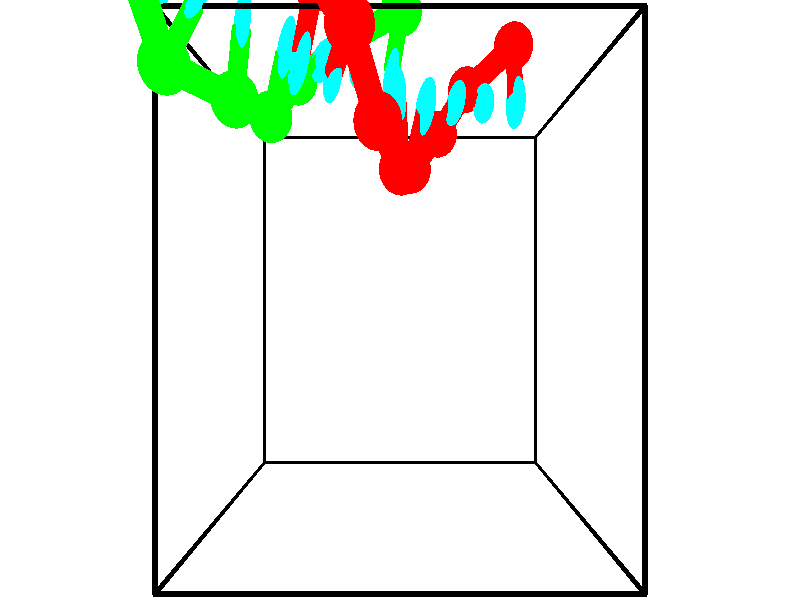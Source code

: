 // switches for output
#declare DRAW_BASES = 1; // possible values are 0, 1; only relevant for DNA ribbons
#declare DRAW_BASES_TYPE = 3; // possible values are 1, 2, 3; only relevant for DNA ribbons
#declare DRAW_FOG = 0; // set to 1 to enable fog

#include "colors.inc"

#include "transforms.inc"
background { rgb <1, 1, 1>}

#default {
   normal{
       ripples 0.25
       frequency 0.20
       turbulence 0.2
       lambda 5
   }
	finish {
		phong 0.1
		phong_size 40.
	}
}

// original window dimensions: 1024x640


// camera settings

camera {
	sky <-0, 1, 0>
	up <-0, 1, 0>
	right 1.6 * <1, 0, 0>
	location <2.5, 2.5, 11.1562>
	look_at <2.5, 2.5, 2.5>
	direction <0, 0, -8.6562>
	angle 67.0682
}


# declare cpy_camera_pos = <2.5, 2.5, 11.1562>;
# if (DRAW_FOG = 1)
fog {
	fog_type 2
	up vnormalize(cpy_camera_pos)
	color rgbt<1,1,1,0.3>
	distance 1e-5
	fog_alt 3e-3
	fog_offset 4
}
# end


// LIGHTS

# declare lum = 6;
global_settings {
	ambient_light rgb lum * <0.05, 0.05, 0.05>
	max_trace_level 15
}# declare cpy_direct_light_amount = 0.25;
light_source
{	1000 * <-1, -1, 1>,
	rgb lum * cpy_direct_light_amount
	parallel
}

light_source
{	1000 * <1, 1, -1>,
	rgb lum * cpy_direct_light_amount
	parallel
}

// strand 0

// nucleotide -1

// particle -1
sphere {
	<3.968250, 5.239293, 3.340393> 0.250000
	pigment { color rgbt <1,0,0,0> }
	no_shadow
}
cylinder {
	<3.960955, 4.859116, 3.464537>,  <3.956578, 4.631009, 3.539023>, 0.100000
	pigment { color rgbt <1,0,0,0> }
	no_shadow
}
cylinder {
	<3.960955, 4.859116, 3.464537>,  <3.968250, 5.239293, 3.340393>, 0.100000
	pigment { color rgbt <1,0,0,0> }
	no_shadow
}

// particle -1
sphere {
	<3.960955, 4.859116, 3.464537> 0.100000
	pigment { color rgbt <1,0,0,0> }
	no_shadow
}
sphere {
	0, 1
	scale<0.080000,0.200000,0.300000>
	matrix <-0.940352, 0.121773, 0.317661,
		-0.339713, -0.286054, -0.895973,
		-0.018237, -0.950445, 0.310360,
		3.955484, 4.573982, 3.557645>
	pigment { color rgbt <0,1,1,0> }
	no_shadow
}
cylinder {
	<3.399515, 4.860753, 3.027313>,  <3.968250, 5.239293, 3.340393>, 0.130000
	pigment { color rgbt <1,0,0,0> }
	no_shadow
}

// nucleotide -1

// particle -1
sphere {
	<3.399515, 4.860753, 3.027313> 0.250000
	pigment { color rgbt <1,0,0,0> }
	no_shadow
}
cylinder {
	<3.479364, 4.678696, 3.374414>,  <3.527273, 4.569461, 3.582675>, 0.100000
	pigment { color rgbt <1,0,0,0> }
	no_shadow
}
cylinder {
	<3.479364, 4.678696, 3.374414>,  <3.399515, 4.860753, 3.027313>, 0.100000
	pigment { color rgbt <1,0,0,0> }
	no_shadow
}

// particle -1
sphere {
	<3.479364, 4.678696, 3.374414> 0.100000
	pigment { color rgbt <1,0,0,0> }
	no_shadow
}
sphere {
	0, 1
	scale<0.080000,0.200000,0.300000>
	matrix <-0.953576, 0.113550, 0.278924,
		-0.225483, -0.883148, -0.411347,
		0.199623, -0.455143, 0.867753,
		3.539251, 4.542152, 3.634740>
	pigment { color rgbt <0,1,1,0> }
	no_shadow
}
cylinder {
	<2.998759, 4.319064, 3.197848>,  <3.399515, 4.860753, 3.027313>, 0.130000
	pigment { color rgbt <1,0,0,0> }
	no_shadow
}

// nucleotide -1

// particle -1
sphere {
	<2.998759, 4.319064, 3.197848> 0.250000
	pigment { color rgbt <1,0,0,0> }
	no_shadow
}
cylinder {
	<3.095964, 4.411163, 3.574768>,  <3.154287, 4.466423, 3.800920>, 0.100000
	pigment { color rgbt <1,0,0,0> }
	no_shadow
}
cylinder {
	<3.095964, 4.411163, 3.574768>,  <2.998759, 4.319064, 3.197848>, 0.100000
	pigment { color rgbt <1,0,0,0> }
	no_shadow
}

// particle -1
sphere {
	<3.095964, 4.411163, 3.574768> 0.100000
	pigment { color rgbt <1,0,0,0> }
	no_shadow
}
sphere {
	0, 1
	scale<0.080000,0.200000,0.300000>
	matrix <-0.970014, 0.053513, 0.237085,
		0.004162, -0.971661, 0.236342,
		0.243013, 0.230242, 0.942302,
		3.168868, 4.480237, 3.857458>
	pigment { color rgbt <0,1,1,0> }
	no_shadow
}
cylinder {
	<2.635279, 3.860960, 3.609822>,  <2.998759, 4.319064, 3.197848>, 0.130000
	pigment { color rgbt <1,0,0,0> }
	no_shadow
}

// nucleotide -1

// particle -1
sphere {
	<2.635279, 3.860960, 3.609822> 0.250000
	pigment { color rgbt <1,0,0,0> }
	no_shadow
}
cylinder {
	<2.729142, 4.169769, 3.846098>,  <2.785460, 4.355055, 3.987864>, 0.100000
	pigment { color rgbt <1,0,0,0> }
	no_shadow
}
cylinder {
	<2.729142, 4.169769, 3.846098>,  <2.635279, 3.860960, 3.609822>, 0.100000
	pigment { color rgbt <1,0,0,0> }
	no_shadow
}

// particle -1
sphere {
	<2.729142, 4.169769, 3.846098> 0.100000
	pigment { color rgbt <1,0,0,0> }
	no_shadow
}
sphere {
	0, 1
	scale<0.080000,0.200000,0.300000>
	matrix <-0.920222, -0.019393, 0.390915,
		0.313251, -0.635298, 0.705883,
		0.234658, 0.772024, 0.590690,
		2.799540, 4.401376, 4.023305>
	pigment { color rgbt <0,1,1,0> }
	no_shadow
}
cylinder {
	<2.511907, 3.736922, 4.329852>,  <2.635279, 3.860960, 3.609822>, 0.130000
	pigment { color rgbt <1,0,0,0> }
	no_shadow
}

// nucleotide -1

// particle -1
sphere {
	<2.511907, 3.736922, 4.329852> 0.250000
	pigment { color rgbt <1,0,0,0> }
	no_shadow
}
cylinder {
	<2.488622, 4.134048, 4.288036>,  <2.474651, 4.372324, 4.262947>, 0.100000
	pigment { color rgbt <1,0,0,0> }
	no_shadow
}
cylinder {
	<2.488622, 4.134048, 4.288036>,  <2.511907, 3.736922, 4.329852>, 0.100000
	pigment { color rgbt <1,0,0,0> }
	no_shadow
}

// particle -1
sphere {
	<2.488622, 4.134048, 4.288036> 0.100000
	pigment { color rgbt <1,0,0,0> }
	no_shadow
}
sphere {
	0, 1
	scale<0.080000,0.200000,0.300000>
	matrix <-0.943240, -0.020403, 0.331483,
		0.326969, 0.117901, 0.937652,
		-0.058213, 0.992816, -0.104538,
		2.471158, 4.431893, 4.256675>
	pigment { color rgbt <0,1,1,0> }
	no_shadow
}
cylinder {
	<2.273158, 4.027727, 4.971448>,  <2.511907, 3.736922, 4.329852>, 0.130000
	pigment { color rgbt <1,0,0,0> }
	no_shadow
}

// nucleotide -1

// particle -1
sphere {
	<2.273158, 4.027727, 4.971448> 0.250000
	pigment { color rgbt <1,0,0,0> }
	no_shadow
}
cylinder {
	<2.187585, 4.281624, 4.674440>,  <2.136241, 4.433962, 4.496236>, 0.100000
	pigment { color rgbt <1,0,0,0> }
	no_shadow
}
cylinder {
	<2.187585, 4.281624, 4.674440>,  <2.273158, 4.027727, 4.971448>, 0.100000
	pigment { color rgbt <1,0,0,0> }
	no_shadow
}

// particle -1
sphere {
	<2.187585, 4.281624, 4.674440> 0.100000
	pigment { color rgbt <1,0,0,0> }
	no_shadow
}
sphere {
	0, 1
	scale<0.080000,0.200000,0.300000>
	matrix <-0.937420, 0.080377, 0.338798,
		0.274731, 0.768532, 0.577825,
		-0.213933, 0.634742, -0.742519,
		2.123405, 4.472047, 4.451684>
	pigment { color rgbt <0,1,1,0> }
	no_shadow
}
cylinder {
	<2.004196, 4.765134, 5.215343>,  <2.273158, 4.027727, 4.971448>, 0.130000
	pigment { color rgbt <1,0,0,0> }
	no_shadow
}

// nucleotide -1

// particle -1
sphere {
	<2.004196, 4.765134, 5.215343> 0.250000
	pigment { color rgbt <1,0,0,0> }
	no_shadow
}
cylinder {
	<1.868369, 4.626701, 4.865503>,  <1.786873, 4.543642, 4.655600>, 0.100000
	pigment { color rgbt <1,0,0,0> }
	no_shadow
}
cylinder {
	<1.868369, 4.626701, 4.865503>,  <2.004196, 4.765134, 5.215343>, 0.100000
	pigment { color rgbt <1,0,0,0> }
	no_shadow
}

// particle -1
sphere {
	<1.868369, 4.626701, 4.865503> 0.100000
	pigment { color rgbt <1,0,0,0> }
	no_shadow
}
sphere {
	0, 1
	scale<0.080000,0.200000,0.300000>
	matrix <-0.929297, -0.020162, 0.368782,
		-0.145263, 0.937987, -0.314767,
		-0.339566, -0.346083, -0.874598,
		1.766499, 4.522877, 4.603124>
	pigment { color rgbt <0,1,1,0> }
	no_shadow
}
cylinder {
	<1.615492, 5.278588, 4.861540>,  <2.004196, 4.765134, 5.215343>, 0.130000
	pigment { color rgbt <1,0,0,0> }
	no_shadow
}

// nucleotide -1

// particle -1
sphere {
	<1.615492, 5.278588, 4.861540> 0.250000
	pigment { color rgbt <1,0,0,0> }
	no_shadow
}
cylinder {
	<1.508691, 4.900665, 4.785595>,  <1.444610, 4.673912, 4.740028>, 0.100000
	pigment { color rgbt <1,0,0,0> }
	no_shadow
}
cylinder {
	<1.508691, 4.900665, 4.785595>,  <1.615492, 5.278588, 4.861540>, 0.100000
	pigment { color rgbt <1,0,0,0> }
	no_shadow
}

// particle -1
sphere {
	<1.508691, 4.900665, 4.785595> 0.100000
	pigment { color rgbt <1,0,0,0> }
	no_shadow
}
sphere {
	0, 1
	scale<0.080000,0.200000,0.300000>
	matrix <-0.853698, 0.140485, 0.501461,
		-0.447111, 0.295976, -0.844091,
		-0.267003, -0.944808, -0.189862,
		1.428590, 4.617223, 4.728636>
	pigment { color rgbt <0,1,1,0> }
	no_shadow
}
// strand 1

// nucleotide -1

// particle -1
sphere {
	<0.524979, 5.631241, 5.809443> 0.250000
	pigment { color rgbt <0,1,0,0> }
	no_shadow
}
cylinder {
	<0.596554, 5.890144, 5.513054>,  <0.639499, 6.045486, 5.335221>, 0.100000
	pigment { color rgbt <0,1,0,0> }
	no_shadow
}
cylinder {
	<0.596554, 5.890144, 5.513054>,  <0.524979, 5.631241, 5.809443>, 0.100000
	pigment { color rgbt <0,1,0,0> }
	no_shadow
}

// particle -1
sphere {
	<0.596554, 5.890144, 5.513054> 0.100000
	pigment { color rgbt <0,1,0,0> }
	no_shadow
}
sphere {
	0, 1
	scale<0.080000,0.200000,0.300000>
	matrix <-0.741787, 0.583503, 0.330570,
		0.646323, 0.490492, 0.584537,
		0.178937, 0.647257, -0.740972,
		0.650235, 6.084321, 5.290762>
	pigment { color rgbt <0,1,1,0> }
	no_shadow
}
cylinder {
	<0.118468, 4.983348, 5.769933>,  <0.524979, 5.631241, 5.809443>, 0.130000
	pigment { color rgbt <0,1,0,0> }
	no_shadow
}

// nucleotide -1

// particle -1
sphere {
	<0.118468, 4.983348, 5.769933> 0.250000
	pigment { color rgbt <0,1,0,0> }
	no_shadow
}
cylinder {
	<0.108301, 5.091995, 5.385105>,  <0.102201, 5.157183, 5.154208>, 0.100000
	pigment { color rgbt <0,1,0,0> }
	no_shadow
}
cylinder {
	<0.108301, 5.091995, 5.385105>,  <0.118468, 4.983348, 5.769933>, 0.100000
	pigment { color rgbt <0,1,0,0> }
	no_shadow
}

// particle -1
sphere {
	<0.108301, 5.091995, 5.385105> 0.100000
	pigment { color rgbt <0,1,0,0> }
	no_shadow
}
sphere {
	0, 1
	scale<0.080000,0.200000,0.300000>
	matrix <0.957194, -0.270959, -0.101787,
		-0.288329, -0.923475, -0.253103,
		-0.025417, 0.271617, -0.962070,
		0.100676, 5.173481, 5.096484>
	pigment { color rgbt <0,1,1,0> }
	no_shadow
}
cylinder {
	<0.165591, 4.447650, 5.175073>,  <0.118468, 4.983348, 5.769933>, 0.130000
	pigment { color rgbt <0,1,0,0> }
	no_shadow
}

// nucleotide -1

// particle -1
sphere {
	<0.165591, 4.447650, 5.175073> 0.250000
	pigment { color rgbt <0,1,0,0> }
	no_shadow
}
cylinder {
	<0.307465, 4.800316, 5.050579>,  <0.392589, 5.011915, 4.975883>, 0.100000
	pigment { color rgbt <0,1,0,0> }
	no_shadow
}
cylinder {
	<0.307465, 4.800316, 5.050579>,  <0.165591, 4.447650, 5.175073>, 0.100000
	pigment { color rgbt <0,1,0,0> }
	no_shadow
}

// particle -1
sphere {
	<0.307465, 4.800316, 5.050579> 0.100000
	pigment { color rgbt <0,1,0,0> }
	no_shadow
}
sphere {
	0, 1
	scale<0.080000,0.200000,0.300000>
	matrix <0.820150, -0.453214, -0.349216,
		-0.448947, -0.131396, -0.883845,
		0.354685, 0.881665, -0.311234,
		0.413870, 5.064815, 4.957209>
	pigment { color rgbt <0,1,1,0> }
	no_shadow
}
cylinder {
	<0.737586, 4.280426, 4.719701>,  <0.165591, 4.447650, 5.175073>, 0.130000
	pigment { color rgbt <0,1,0,0> }
	no_shadow
}

// nucleotide -1

// particle -1
sphere {
	<0.737586, 4.280426, 4.719701> 0.250000
	pigment { color rgbt <0,1,0,0> }
	no_shadow
}
cylinder {
	<0.783688, 4.677757, 4.721107>,  <0.811349, 4.916156, 4.721951>, 0.100000
	pigment { color rgbt <0,1,0,0> }
	no_shadow
}
cylinder {
	<0.783688, 4.677757, 4.721107>,  <0.737586, 4.280426, 4.719701>, 0.100000
	pigment { color rgbt <0,1,0,0> }
	no_shadow
}

// particle -1
sphere {
	<0.783688, 4.677757, 4.721107> 0.100000
	pigment { color rgbt <0,1,0,0> }
	no_shadow
}
sphere {
	0, 1
	scale<0.080000,0.200000,0.300000>
	matrix <0.896101, -0.102444, -0.431866,
		-0.428625, 0.052926, -0.901931,
		0.115254, 0.993330, 0.003517,
		0.818264, 4.975756, 4.722163>
	pigment { color rgbt <0,1,1,0> }
	no_shadow
}
cylinder {
	<0.979868, 4.295549, 4.050579>,  <0.737586, 4.280426, 4.719701>, 0.130000
	pigment { color rgbt <0,1,0,0> }
	no_shadow
}

// nucleotide -1

// particle -1
sphere {
	<0.979868, 4.295549, 4.050579> 0.250000
	pigment { color rgbt <0,1,0,0> }
	no_shadow
}
cylinder {
	<1.118475, 4.608864, 4.257030>,  <1.201639, 4.796853, 4.380901>, 0.100000
	pigment { color rgbt <0,1,0,0> }
	no_shadow
}
cylinder {
	<1.118475, 4.608864, 4.257030>,  <0.979868, 4.295549, 4.050579>, 0.100000
	pigment { color rgbt <0,1,0,0> }
	no_shadow
}

// particle -1
sphere {
	<1.118475, 4.608864, 4.257030> 0.100000
	pigment { color rgbt <0,1,0,0> }
	no_shadow
}
sphere {
	0, 1
	scale<0.080000,0.200000,0.300000>
	matrix <0.889928, -0.100551, -0.444879,
		-0.296570, 0.613476, -0.731910,
		0.346518, 0.783285, 0.516129,
		1.222430, 4.843850, 4.411869>
	pigment { color rgbt <0,1,1,0> }
	no_shadow
}
cylinder {
	<1.212341, 4.791689, 3.583993>,  <0.979868, 4.295549, 4.050579>, 0.130000
	pigment { color rgbt <0,1,0,0> }
	no_shadow
}

// nucleotide -1

// particle -1
sphere {
	<1.212341, 4.791689, 3.583993> 0.250000
	pigment { color rgbt <0,1,0,0> }
	no_shadow
}
cylinder {
	<1.443134, 4.803001, 3.910500>,  <1.581610, 4.809789, 4.106403>, 0.100000
	pigment { color rgbt <0,1,0,0> }
	no_shadow
}
cylinder {
	<1.443134, 4.803001, 3.910500>,  <1.212341, 4.791689, 3.583993>, 0.100000
	pigment { color rgbt <0,1,0,0> }
	no_shadow
}

// particle -1
sphere {
	<1.443134, 4.803001, 3.910500> 0.100000
	pigment { color rgbt <0,1,0,0> }
	no_shadow
}
sphere {
	0, 1
	scale<0.080000,0.200000,0.300000>
	matrix <0.816711, -0.030416, -0.576245,
		0.008532, 0.999137, -0.040646,
		0.576984, 0.028279, 0.816266,
		1.616229, 4.811485, 4.155379>
	pigment { color rgbt <0,1,1,0> }
	no_shadow
}
cylinder {
	<1.853329, 5.265033, 3.452879>,  <1.212341, 4.791689, 3.583993>, 0.130000
	pigment { color rgbt <0,1,0,0> }
	no_shadow
}

// nucleotide -1

// particle -1
sphere {
	<1.853329, 5.265033, 3.452879> 0.250000
	pigment { color rgbt <0,1,0,0> }
	no_shadow
}
cylinder {
	<1.925840, 5.012199, 3.754238>,  <1.969347, 4.860499, 3.935054>, 0.100000
	pigment { color rgbt <0,1,0,0> }
	no_shadow
}
cylinder {
	<1.925840, 5.012199, 3.754238>,  <1.853329, 5.265033, 3.452879>, 0.100000
	pigment { color rgbt <0,1,0,0> }
	no_shadow
}

// particle -1
sphere {
	<1.925840, 5.012199, 3.754238> 0.100000
	pigment { color rgbt <0,1,0,0> }
	no_shadow
}
sphere {
	0, 1
	scale<0.080000,0.200000,0.300000>
	matrix <0.961071, -0.048570, -0.271998,
		0.208517, 0.773377, 0.598672,
		0.181279, -0.632083, 0.753398,
		1.980224, 4.822575, 3.980258>
	pigment { color rgbt <0,1,1,0> }
	no_shadow
}
cylinder {
	<2.517652, 5.432869, 3.807718>,  <1.853329, 5.265033, 3.452879>, 0.130000
	pigment { color rgbt <0,1,0,0> }
	no_shadow
}

// nucleotide -1

// particle -1
sphere {
	<2.517652, 5.432869, 3.807718> 0.250000
	pigment { color rgbt <0,1,0,0> }
	no_shadow
}
cylinder {
	<2.444113, 5.041809, 3.848507>,  <2.399989, 4.807173, 3.872980>, 0.100000
	pigment { color rgbt <0,1,0,0> }
	no_shadow
}
cylinder {
	<2.444113, 5.041809, 3.848507>,  <2.517652, 5.432869, 3.807718>, 0.100000
	pigment { color rgbt <0,1,0,0> }
	no_shadow
}

// particle -1
sphere {
	<2.444113, 5.041809, 3.848507> 0.100000
	pigment { color rgbt <0,1,0,0> }
	no_shadow
}
sphere {
	0, 1
	scale<0.080000,0.200000,0.300000>
	matrix <0.967828, -0.198172, -0.155040,
		0.171783, 0.070188, 0.982631,
		-0.183848, -0.977651, 0.101972,
		2.388958, 4.748514, 3.879099>
	pigment { color rgbt <0,1,1,0> }
	no_shadow
}
// box output
cylinder {
	<0.000000, 0.000000, 0.000000>,  <5.000000, 0.000000, 0.000000>, 0.025000
	pigment { color rgbt <0,0,0,0> }
	no_shadow
}
cylinder {
	<0.000000, 0.000000, 0.000000>,  <0.000000, 5.000000, 0.000000>, 0.025000
	pigment { color rgbt <0,0,0,0> }
	no_shadow
}
cylinder {
	<0.000000, 0.000000, 0.000000>,  <0.000000, 0.000000, 5.000000>, 0.025000
	pigment { color rgbt <0,0,0,0> }
	no_shadow
}
cylinder {
	<5.000000, 5.000000, 5.000000>,  <0.000000, 5.000000, 5.000000>, 0.025000
	pigment { color rgbt <0,0,0,0> }
	no_shadow
}
cylinder {
	<5.000000, 5.000000, 5.000000>,  <5.000000, 0.000000, 5.000000>, 0.025000
	pigment { color rgbt <0,0,0,0> }
	no_shadow
}
cylinder {
	<5.000000, 5.000000, 5.000000>,  <5.000000, 5.000000, 0.000000>, 0.025000
	pigment { color rgbt <0,0,0,0> }
	no_shadow
}
cylinder {
	<0.000000, 0.000000, 5.000000>,  <0.000000, 5.000000, 5.000000>, 0.025000
	pigment { color rgbt <0,0,0,0> }
	no_shadow
}
cylinder {
	<0.000000, 0.000000, 5.000000>,  <5.000000, 0.000000, 5.000000>, 0.025000
	pigment { color rgbt <0,0,0,0> }
	no_shadow
}
cylinder {
	<5.000000, 5.000000, 0.000000>,  <0.000000, 5.000000, 0.000000>, 0.025000
	pigment { color rgbt <0,0,0,0> }
	no_shadow
}
cylinder {
	<5.000000, 5.000000, 0.000000>,  <5.000000, 0.000000, 0.000000>, 0.025000
	pigment { color rgbt <0,0,0,0> }
	no_shadow
}
cylinder {
	<5.000000, 0.000000, 5.000000>,  <5.000000, 0.000000, 0.000000>, 0.025000
	pigment { color rgbt <0,0,0,0> }
	no_shadow
}
cylinder {
	<0.000000, 5.000000, 0.000000>,  <0.000000, 5.000000, 5.000000>, 0.025000
	pigment { color rgbt <0,0,0,0> }
	no_shadow
}
// end of box output
